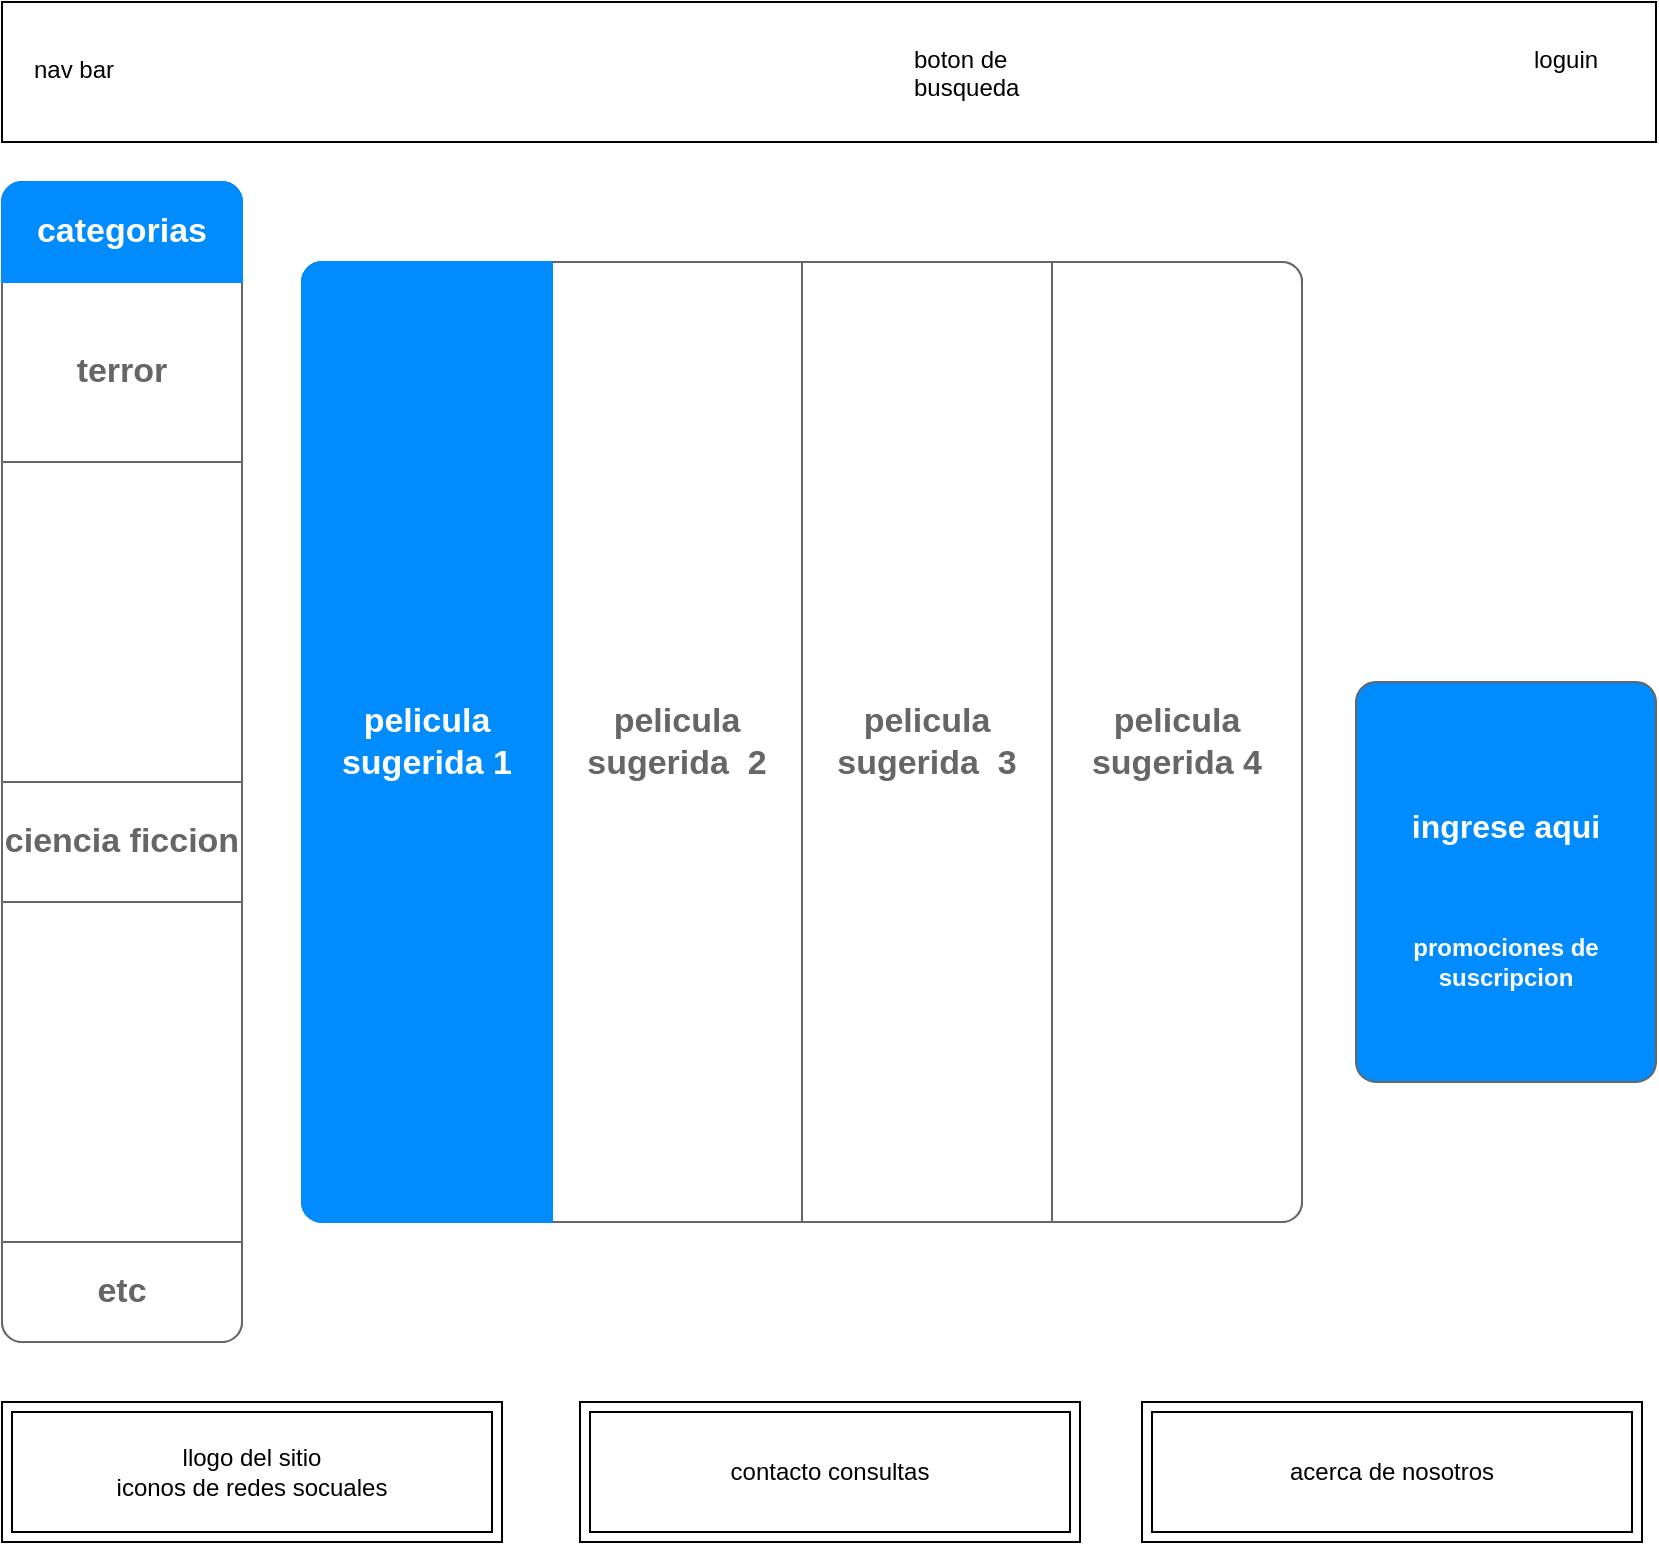 <mxfile version="21.2.1" type="github">
  <diagram name="Página-1" id="eh2e35O9uGrTkZTRKp7o">
    <mxGraphModel dx="1434" dy="764" grid="1" gridSize="10" guides="1" tooltips="1" connect="1" arrows="1" fold="1" page="1" pageScale="1" pageWidth="827" pageHeight="1169" math="0" shadow="0">
      <root>
        <mxCell id="0" />
        <mxCell id="1" parent="0" />
        <mxCell id="nFHgFEpbc3TcMuvk4Dfc-1" value="" style="rounded=0;whiteSpace=wrap;html=1;" vertex="1" parent="1">
          <mxGeometry width="827" height="70" as="geometry" />
        </mxCell>
        <mxCell id="nFHgFEpbc3TcMuvk4Dfc-2" value="boton de busqueda&lt;br&gt;" style="text;strokeColor=none;fillColor=none;spacingLeft=4;spacingRight=4;overflow=hidden;rotatable=0;points=[[0,0.5],[1,0.5]];portConstraint=eastwest;fontSize=12;whiteSpace=wrap;html=1;" vertex="1" parent="1">
          <mxGeometry x="450" y="15" width="100" height="40" as="geometry" />
        </mxCell>
        <mxCell id="nFHgFEpbc3TcMuvk4Dfc-3" value="nav bar" style="text;strokeColor=none;fillColor=none;spacingLeft=4;spacingRight=4;overflow=hidden;rotatable=0;points=[[0,0.5],[1,0.5]];portConstraint=eastwest;fontSize=12;whiteSpace=wrap;html=1;" vertex="1" parent="1">
          <mxGeometry x="10" y="20" width="90" height="30" as="geometry" />
        </mxCell>
        <mxCell id="nFHgFEpbc3TcMuvk4Dfc-4" value="loguin" style="text;strokeColor=none;fillColor=none;spacingLeft=4;spacingRight=4;overflow=hidden;rotatable=0;points=[[0,0.5],[1,0.5]];portConstraint=eastwest;fontSize=12;whiteSpace=wrap;html=1;" vertex="1" parent="1">
          <mxGeometry x="760" y="15" width="60" height="30" as="geometry" />
        </mxCell>
        <mxCell id="nFHgFEpbc3TcMuvk4Dfc-18" value="llogo del sitio&lt;br&gt;iconos de redes socuales" style="shape=ext;margin=3;double=1;whiteSpace=wrap;html=1;align=center;" vertex="1" parent="1">
          <mxGeometry y="700" width="250" height="70" as="geometry" />
        </mxCell>
        <mxCell id="nFHgFEpbc3TcMuvk4Dfc-19" value="acerca de nosotros" style="shape=ext;margin=3;double=1;whiteSpace=wrap;html=1;align=center;" vertex="1" parent="1">
          <mxGeometry x="570" y="700" width="250" height="70" as="geometry" />
        </mxCell>
        <mxCell id="nFHgFEpbc3TcMuvk4Dfc-20" value="contacto consultas" style="shape=ext;margin=3;double=1;whiteSpace=wrap;html=1;align=center;" vertex="1" parent="1">
          <mxGeometry x="289" y="700" width="250" height="70" as="geometry" />
        </mxCell>
        <mxCell id="nFHgFEpbc3TcMuvk4Dfc-21" value="" style="strokeWidth=1;shadow=0;dashed=0;align=center;html=1;shape=mxgraph.mockup.rrect;rSize=10;strokeColor=#666666;" vertex="1" parent="1">
          <mxGeometry y="90" width="120" height="580" as="geometry" />
        </mxCell>
        <mxCell id="nFHgFEpbc3TcMuvk4Dfc-22" value="terror" style="strokeColor=inherit;fillColor=inherit;gradientColor=inherit;strokeWidth=1;shadow=0;dashed=0;align=center;html=1;shape=mxgraph.mockup.rrect;rSize=0;fontSize=17;fontColor=#666666;fontStyle=1;resizeWidth=1;whiteSpace=wrap;" vertex="1" parent="nFHgFEpbc3TcMuvk4Dfc-21">
          <mxGeometry width="120" height="90" relative="1" as="geometry">
            <mxPoint y="50" as="offset" />
          </mxGeometry>
        </mxCell>
        <mxCell id="nFHgFEpbc3TcMuvk4Dfc-23" value="ciencia ficcion" style="strokeColor=inherit;fillColor=inherit;gradientColor=inherit;strokeWidth=1;shadow=0;dashed=0;align=center;html=1;shape=mxgraph.mockup.rrect;rSize=0;fontSize=17;fontColor=#666666;fontStyle=1;resizeWidth=1;whiteSpace=wrap;" vertex="1" parent="nFHgFEpbc3TcMuvk4Dfc-21">
          <mxGeometry width="120" height="60" relative="1" as="geometry">
            <mxPoint y="300" as="offset" />
          </mxGeometry>
        </mxCell>
        <mxCell id="nFHgFEpbc3TcMuvk4Dfc-24" value="etc" style="strokeColor=inherit;fillColor=inherit;gradientColor=inherit;strokeWidth=1;shadow=0;dashed=0;align=center;html=1;shape=mxgraph.mockup.bottomButton;rSize=10;fontSize=17;fontColor=#666666;fontStyle=1;resizeWidth=1;whiteSpace=wrap;" vertex="1" parent="nFHgFEpbc3TcMuvk4Dfc-21">
          <mxGeometry y="1" width="120" height="50" relative="1" as="geometry">
            <mxPoint y="-50" as="offset" />
          </mxGeometry>
        </mxCell>
        <mxCell id="nFHgFEpbc3TcMuvk4Dfc-25" value="categorias" style="strokeWidth=1;shadow=0;dashed=0;align=center;html=1;shape=mxgraph.mockup.topButton;rSize=10;fontSize=17;fontColor=#ffffff;fontStyle=1;fillColor=#008cff;strokeColor=#008cff;resizeWidth=1;whiteSpace=wrap;" vertex="1" parent="nFHgFEpbc3TcMuvk4Dfc-21">
          <mxGeometry width="120" height="50" relative="1" as="geometry" />
        </mxCell>
        <mxCell id="nFHgFEpbc3TcMuvk4Dfc-30" value="" style="strokeWidth=1;shadow=0;dashed=0;align=center;html=1;shape=mxgraph.mockup.buttons.multiButton;fillColor=#008cff;strokeColor=#666666;mainText=;subText=;" vertex="1" parent="1">
          <mxGeometry x="677" y="340" width="150" height="200" as="geometry" />
        </mxCell>
        <mxCell id="nFHgFEpbc3TcMuvk4Dfc-31" value="ingrese aqui" style="strokeWidth=1;shadow=0;dashed=0;align=center;html=1;shape=mxgraph.mockup.anchor;fontSize=16;fontColor=#ffffff;fontStyle=1;whiteSpace=wrap;" vertex="1" parent="nFHgFEpbc3TcMuvk4Dfc-30">
          <mxGeometry y="32" width="150" height="80" as="geometry" />
        </mxCell>
        <mxCell id="nFHgFEpbc3TcMuvk4Dfc-32" value="promociones de suscripcion" style="strokeWidth=1;shadow=0;dashed=0;align=center;html=1;shape=mxgraph.mockup.anchor;fontSize=12;fontColor=#ffffff;fontStyle=1;whiteSpace=wrap;" vertex="1" parent="nFHgFEpbc3TcMuvk4Dfc-30">
          <mxGeometry y="120" width="150" height="40" as="geometry" />
        </mxCell>
        <mxCell id="nFHgFEpbc3TcMuvk4Dfc-33" value="" style="strokeWidth=1;shadow=0;dashed=0;align=center;html=1;shape=mxgraph.mockup.rrect;rSize=10;fillColor=#ffffff;strokeColor=#666666;" vertex="1" parent="1">
          <mxGeometry x="150" y="130" width="500" height="480" as="geometry" />
        </mxCell>
        <mxCell id="nFHgFEpbc3TcMuvk4Dfc-34" value="pelicula sugerida &amp;nbsp;2" style="strokeColor=inherit;fillColor=inherit;gradientColor=inherit;strokeWidth=1;shadow=0;dashed=0;align=center;html=1;shape=mxgraph.mockup.rrect;rSize=0;fontSize=17;fontColor=#666666;fontStyle=1;resizeHeight=1;whiteSpace=wrap;" vertex="1" parent="nFHgFEpbc3TcMuvk4Dfc-33">
          <mxGeometry width="125" height="480" relative="1" as="geometry">
            <mxPoint x="125" as="offset" />
          </mxGeometry>
        </mxCell>
        <mxCell id="nFHgFEpbc3TcMuvk4Dfc-35" value="pelicula sugerida&amp;nbsp;&amp;nbsp;3" style="strokeColor=inherit;fillColor=inherit;gradientColor=inherit;strokeWidth=1;shadow=0;dashed=0;align=center;html=1;shape=mxgraph.mockup.rrect;rSize=0;fontSize=17;fontColor=#666666;fontStyle=1;resizeHeight=1;whiteSpace=wrap;" vertex="1" parent="nFHgFEpbc3TcMuvk4Dfc-33">
          <mxGeometry width="125" height="480" relative="1" as="geometry">
            <mxPoint x="250" as="offset" />
          </mxGeometry>
        </mxCell>
        <mxCell id="nFHgFEpbc3TcMuvk4Dfc-36" value="pelicula sugerida&amp;nbsp;4" style="strokeColor=inherit;fillColor=inherit;gradientColor=inherit;strokeWidth=1;shadow=0;dashed=0;align=center;html=1;shape=mxgraph.mockup.rightButton;rSize=10;fontSize=17;fontColor=#666666;fontStyle=1;resizeHeight=1;whiteSpace=wrap;" vertex="1" parent="nFHgFEpbc3TcMuvk4Dfc-33">
          <mxGeometry x="1" width="125" height="480" relative="1" as="geometry">
            <mxPoint x="-125" as="offset" />
          </mxGeometry>
        </mxCell>
        <mxCell id="nFHgFEpbc3TcMuvk4Dfc-37" value="pelicula sugerida 1" style="strokeWidth=1;shadow=0;dashed=0;align=center;html=1;shape=mxgraph.mockup.leftButton;rSize=10;fontSize=17;fontColor=#ffffff;fontStyle=1;fillColor=#008cff;strokeColor=#008cff;resizeHeight=1;whiteSpace=wrap;" vertex="1" parent="nFHgFEpbc3TcMuvk4Dfc-33">
          <mxGeometry width="125" height="480" relative="1" as="geometry" />
        </mxCell>
      </root>
    </mxGraphModel>
  </diagram>
</mxfile>

